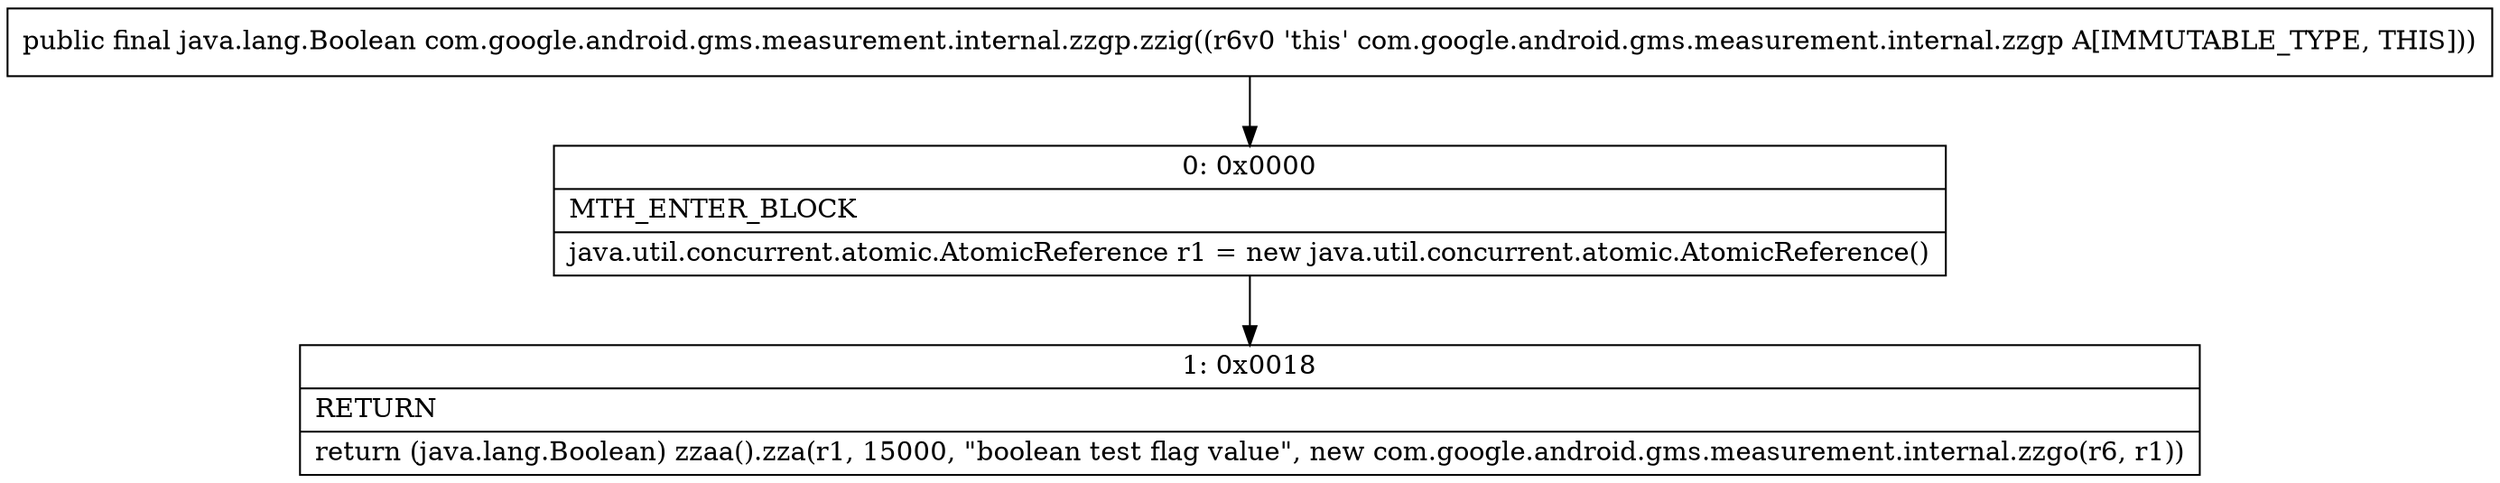 digraph "CFG forcom.google.android.gms.measurement.internal.zzgp.zzig()Ljava\/lang\/Boolean;" {
Node_0 [shape=record,label="{0\:\ 0x0000|MTH_ENTER_BLOCK\l|java.util.concurrent.atomic.AtomicReference r1 = new java.util.concurrent.atomic.AtomicReference()\l}"];
Node_1 [shape=record,label="{1\:\ 0x0018|RETURN\l|return (java.lang.Boolean) zzaa().zza(r1, 15000, \"boolean test flag value\", new com.google.android.gms.measurement.internal.zzgo(r6, r1))\l}"];
MethodNode[shape=record,label="{public final java.lang.Boolean com.google.android.gms.measurement.internal.zzgp.zzig((r6v0 'this' com.google.android.gms.measurement.internal.zzgp A[IMMUTABLE_TYPE, THIS])) }"];
MethodNode -> Node_0;
Node_0 -> Node_1;
}

